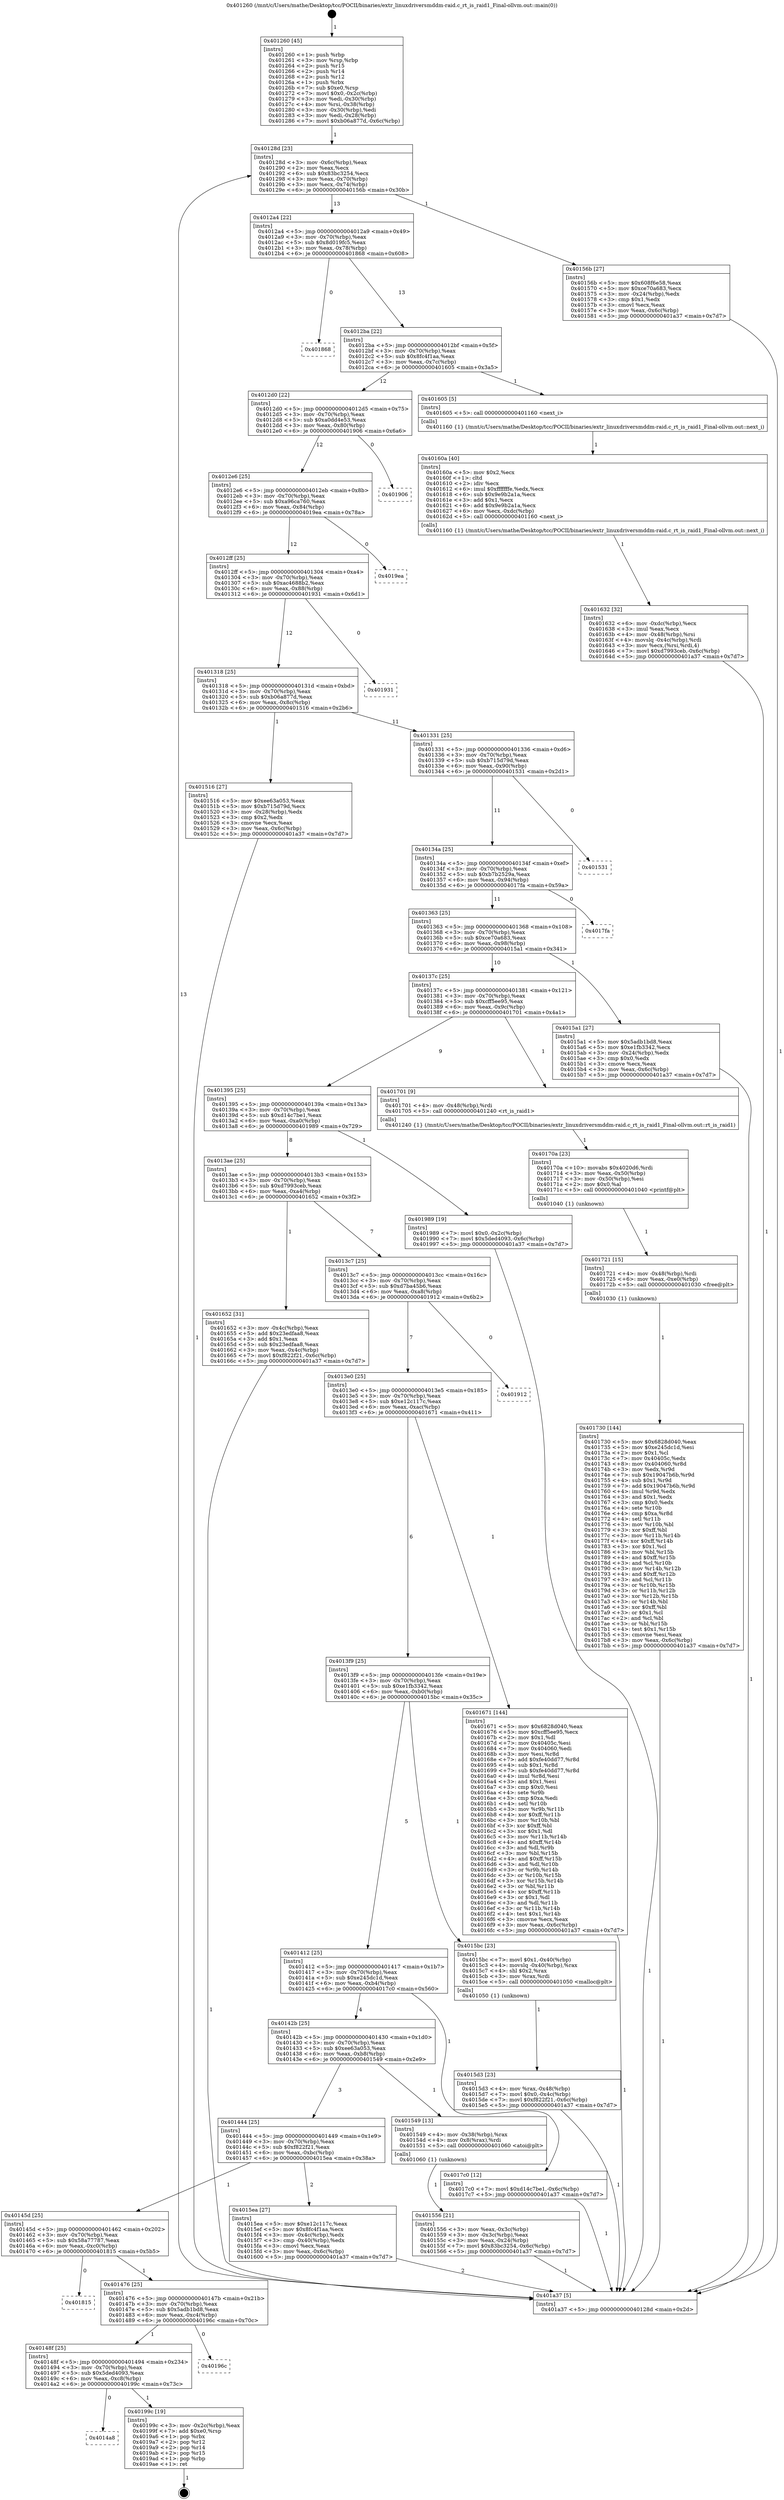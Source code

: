 digraph "0x401260" {
  label = "0x401260 (/mnt/c/Users/mathe/Desktop/tcc/POCII/binaries/extr_linuxdriversmddm-raid.c_rt_is_raid1_Final-ollvm.out::main(0))"
  labelloc = "t"
  node[shape=record]

  Entry [label="",width=0.3,height=0.3,shape=circle,fillcolor=black,style=filled]
  "0x40128d" [label="{
     0x40128d [23]\l
     | [instrs]\l
     &nbsp;&nbsp;0x40128d \<+3\>: mov -0x6c(%rbp),%eax\l
     &nbsp;&nbsp;0x401290 \<+2\>: mov %eax,%ecx\l
     &nbsp;&nbsp;0x401292 \<+6\>: sub $0x83bc3254,%ecx\l
     &nbsp;&nbsp;0x401298 \<+3\>: mov %eax,-0x70(%rbp)\l
     &nbsp;&nbsp;0x40129b \<+3\>: mov %ecx,-0x74(%rbp)\l
     &nbsp;&nbsp;0x40129e \<+6\>: je 000000000040156b \<main+0x30b\>\l
  }"]
  "0x40156b" [label="{
     0x40156b [27]\l
     | [instrs]\l
     &nbsp;&nbsp;0x40156b \<+5\>: mov $0x608f6e58,%eax\l
     &nbsp;&nbsp;0x401570 \<+5\>: mov $0xce70a683,%ecx\l
     &nbsp;&nbsp;0x401575 \<+3\>: mov -0x24(%rbp),%edx\l
     &nbsp;&nbsp;0x401578 \<+3\>: cmp $0x1,%edx\l
     &nbsp;&nbsp;0x40157b \<+3\>: cmovl %ecx,%eax\l
     &nbsp;&nbsp;0x40157e \<+3\>: mov %eax,-0x6c(%rbp)\l
     &nbsp;&nbsp;0x401581 \<+5\>: jmp 0000000000401a37 \<main+0x7d7\>\l
  }"]
  "0x4012a4" [label="{
     0x4012a4 [22]\l
     | [instrs]\l
     &nbsp;&nbsp;0x4012a4 \<+5\>: jmp 00000000004012a9 \<main+0x49\>\l
     &nbsp;&nbsp;0x4012a9 \<+3\>: mov -0x70(%rbp),%eax\l
     &nbsp;&nbsp;0x4012ac \<+5\>: sub $0x8d019fc5,%eax\l
     &nbsp;&nbsp;0x4012b1 \<+3\>: mov %eax,-0x78(%rbp)\l
     &nbsp;&nbsp;0x4012b4 \<+6\>: je 0000000000401868 \<main+0x608\>\l
  }"]
  Exit [label="",width=0.3,height=0.3,shape=circle,fillcolor=black,style=filled,peripheries=2]
  "0x401868" [label="{
     0x401868\l
  }", style=dashed]
  "0x4012ba" [label="{
     0x4012ba [22]\l
     | [instrs]\l
     &nbsp;&nbsp;0x4012ba \<+5\>: jmp 00000000004012bf \<main+0x5f\>\l
     &nbsp;&nbsp;0x4012bf \<+3\>: mov -0x70(%rbp),%eax\l
     &nbsp;&nbsp;0x4012c2 \<+5\>: sub $0x8fc4f1aa,%eax\l
     &nbsp;&nbsp;0x4012c7 \<+3\>: mov %eax,-0x7c(%rbp)\l
     &nbsp;&nbsp;0x4012ca \<+6\>: je 0000000000401605 \<main+0x3a5\>\l
  }"]
  "0x4014a8" [label="{
     0x4014a8\l
  }", style=dashed]
  "0x401605" [label="{
     0x401605 [5]\l
     | [instrs]\l
     &nbsp;&nbsp;0x401605 \<+5\>: call 0000000000401160 \<next_i\>\l
     | [calls]\l
     &nbsp;&nbsp;0x401160 \{1\} (/mnt/c/Users/mathe/Desktop/tcc/POCII/binaries/extr_linuxdriversmddm-raid.c_rt_is_raid1_Final-ollvm.out::next_i)\l
  }"]
  "0x4012d0" [label="{
     0x4012d0 [22]\l
     | [instrs]\l
     &nbsp;&nbsp;0x4012d0 \<+5\>: jmp 00000000004012d5 \<main+0x75\>\l
     &nbsp;&nbsp;0x4012d5 \<+3\>: mov -0x70(%rbp),%eax\l
     &nbsp;&nbsp;0x4012d8 \<+5\>: sub $0xa0dd4e53,%eax\l
     &nbsp;&nbsp;0x4012dd \<+3\>: mov %eax,-0x80(%rbp)\l
     &nbsp;&nbsp;0x4012e0 \<+6\>: je 0000000000401906 \<main+0x6a6\>\l
  }"]
  "0x40199c" [label="{
     0x40199c [19]\l
     | [instrs]\l
     &nbsp;&nbsp;0x40199c \<+3\>: mov -0x2c(%rbp),%eax\l
     &nbsp;&nbsp;0x40199f \<+7\>: add $0xe0,%rsp\l
     &nbsp;&nbsp;0x4019a6 \<+1\>: pop %rbx\l
     &nbsp;&nbsp;0x4019a7 \<+2\>: pop %r12\l
     &nbsp;&nbsp;0x4019a9 \<+2\>: pop %r14\l
     &nbsp;&nbsp;0x4019ab \<+2\>: pop %r15\l
     &nbsp;&nbsp;0x4019ad \<+1\>: pop %rbp\l
     &nbsp;&nbsp;0x4019ae \<+1\>: ret\l
  }"]
  "0x401906" [label="{
     0x401906\l
  }", style=dashed]
  "0x4012e6" [label="{
     0x4012e6 [25]\l
     | [instrs]\l
     &nbsp;&nbsp;0x4012e6 \<+5\>: jmp 00000000004012eb \<main+0x8b\>\l
     &nbsp;&nbsp;0x4012eb \<+3\>: mov -0x70(%rbp),%eax\l
     &nbsp;&nbsp;0x4012ee \<+5\>: sub $0xa96ca760,%eax\l
     &nbsp;&nbsp;0x4012f3 \<+6\>: mov %eax,-0x84(%rbp)\l
     &nbsp;&nbsp;0x4012f9 \<+6\>: je 00000000004019ea \<main+0x78a\>\l
  }"]
  "0x40148f" [label="{
     0x40148f [25]\l
     | [instrs]\l
     &nbsp;&nbsp;0x40148f \<+5\>: jmp 0000000000401494 \<main+0x234\>\l
     &nbsp;&nbsp;0x401494 \<+3\>: mov -0x70(%rbp),%eax\l
     &nbsp;&nbsp;0x401497 \<+5\>: sub $0x5ded4093,%eax\l
     &nbsp;&nbsp;0x40149c \<+6\>: mov %eax,-0xc8(%rbp)\l
     &nbsp;&nbsp;0x4014a2 \<+6\>: je 000000000040199c \<main+0x73c\>\l
  }"]
  "0x4019ea" [label="{
     0x4019ea\l
  }", style=dashed]
  "0x4012ff" [label="{
     0x4012ff [25]\l
     | [instrs]\l
     &nbsp;&nbsp;0x4012ff \<+5\>: jmp 0000000000401304 \<main+0xa4\>\l
     &nbsp;&nbsp;0x401304 \<+3\>: mov -0x70(%rbp),%eax\l
     &nbsp;&nbsp;0x401307 \<+5\>: sub $0xac4688b2,%eax\l
     &nbsp;&nbsp;0x40130c \<+6\>: mov %eax,-0x88(%rbp)\l
     &nbsp;&nbsp;0x401312 \<+6\>: je 0000000000401931 \<main+0x6d1\>\l
  }"]
  "0x40196c" [label="{
     0x40196c\l
  }", style=dashed]
  "0x401931" [label="{
     0x401931\l
  }", style=dashed]
  "0x401318" [label="{
     0x401318 [25]\l
     | [instrs]\l
     &nbsp;&nbsp;0x401318 \<+5\>: jmp 000000000040131d \<main+0xbd\>\l
     &nbsp;&nbsp;0x40131d \<+3\>: mov -0x70(%rbp),%eax\l
     &nbsp;&nbsp;0x401320 \<+5\>: sub $0xb06a877d,%eax\l
     &nbsp;&nbsp;0x401325 \<+6\>: mov %eax,-0x8c(%rbp)\l
     &nbsp;&nbsp;0x40132b \<+6\>: je 0000000000401516 \<main+0x2b6\>\l
  }"]
  "0x401476" [label="{
     0x401476 [25]\l
     | [instrs]\l
     &nbsp;&nbsp;0x401476 \<+5\>: jmp 000000000040147b \<main+0x21b\>\l
     &nbsp;&nbsp;0x40147b \<+3\>: mov -0x70(%rbp),%eax\l
     &nbsp;&nbsp;0x40147e \<+5\>: sub $0x5adb1bd8,%eax\l
     &nbsp;&nbsp;0x401483 \<+6\>: mov %eax,-0xc4(%rbp)\l
     &nbsp;&nbsp;0x401489 \<+6\>: je 000000000040196c \<main+0x70c\>\l
  }"]
  "0x401516" [label="{
     0x401516 [27]\l
     | [instrs]\l
     &nbsp;&nbsp;0x401516 \<+5\>: mov $0xee63a053,%eax\l
     &nbsp;&nbsp;0x40151b \<+5\>: mov $0xb715d79d,%ecx\l
     &nbsp;&nbsp;0x401520 \<+3\>: mov -0x28(%rbp),%edx\l
     &nbsp;&nbsp;0x401523 \<+3\>: cmp $0x2,%edx\l
     &nbsp;&nbsp;0x401526 \<+3\>: cmovne %ecx,%eax\l
     &nbsp;&nbsp;0x401529 \<+3\>: mov %eax,-0x6c(%rbp)\l
     &nbsp;&nbsp;0x40152c \<+5\>: jmp 0000000000401a37 \<main+0x7d7\>\l
  }"]
  "0x401331" [label="{
     0x401331 [25]\l
     | [instrs]\l
     &nbsp;&nbsp;0x401331 \<+5\>: jmp 0000000000401336 \<main+0xd6\>\l
     &nbsp;&nbsp;0x401336 \<+3\>: mov -0x70(%rbp),%eax\l
     &nbsp;&nbsp;0x401339 \<+5\>: sub $0xb715d79d,%eax\l
     &nbsp;&nbsp;0x40133e \<+6\>: mov %eax,-0x90(%rbp)\l
     &nbsp;&nbsp;0x401344 \<+6\>: je 0000000000401531 \<main+0x2d1\>\l
  }"]
  "0x401a37" [label="{
     0x401a37 [5]\l
     | [instrs]\l
     &nbsp;&nbsp;0x401a37 \<+5\>: jmp 000000000040128d \<main+0x2d\>\l
  }"]
  "0x401260" [label="{
     0x401260 [45]\l
     | [instrs]\l
     &nbsp;&nbsp;0x401260 \<+1\>: push %rbp\l
     &nbsp;&nbsp;0x401261 \<+3\>: mov %rsp,%rbp\l
     &nbsp;&nbsp;0x401264 \<+2\>: push %r15\l
     &nbsp;&nbsp;0x401266 \<+2\>: push %r14\l
     &nbsp;&nbsp;0x401268 \<+2\>: push %r12\l
     &nbsp;&nbsp;0x40126a \<+1\>: push %rbx\l
     &nbsp;&nbsp;0x40126b \<+7\>: sub $0xe0,%rsp\l
     &nbsp;&nbsp;0x401272 \<+7\>: movl $0x0,-0x2c(%rbp)\l
     &nbsp;&nbsp;0x401279 \<+3\>: mov %edi,-0x30(%rbp)\l
     &nbsp;&nbsp;0x40127c \<+4\>: mov %rsi,-0x38(%rbp)\l
     &nbsp;&nbsp;0x401280 \<+3\>: mov -0x30(%rbp),%edi\l
     &nbsp;&nbsp;0x401283 \<+3\>: mov %edi,-0x28(%rbp)\l
     &nbsp;&nbsp;0x401286 \<+7\>: movl $0xb06a877d,-0x6c(%rbp)\l
  }"]
  "0x401815" [label="{
     0x401815\l
  }", style=dashed]
  "0x401531" [label="{
     0x401531\l
  }", style=dashed]
  "0x40134a" [label="{
     0x40134a [25]\l
     | [instrs]\l
     &nbsp;&nbsp;0x40134a \<+5\>: jmp 000000000040134f \<main+0xef\>\l
     &nbsp;&nbsp;0x40134f \<+3\>: mov -0x70(%rbp),%eax\l
     &nbsp;&nbsp;0x401352 \<+5\>: sub $0xb7b2529a,%eax\l
     &nbsp;&nbsp;0x401357 \<+6\>: mov %eax,-0x94(%rbp)\l
     &nbsp;&nbsp;0x40135d \<+6\>: je 00000000004017fa \<main+0x59a\>\l
  }"]
  "0x401730" [label="{
     0x401730 [144]\l
     | [instrs]\l
     &nbsp;&nbsp;0x401730 \<+5\>: mov $0x6828d040,%eax\l
     &nbsp;&nbsp;0x401735 \<+5\>: mov $0xe245dc1d,%esi\l
     &nbsp;&nbsp;0x40173a \<+2\>: mov $0x1,%cl\l
     &nbsp;&nbsp;0x40173c \<+7\>: mov 0x40405c,%edx\l
     &nbsp;&nbsp;0x401743 \<+8\>: mov 0x404060,%r8d\l
     &nbsp;&nbsp;0x40174b \<+3\>: mov %edx,%r9d\l
     &nbsp;&nbsp;0x40174e \<+7\>: sub $0x19047b6b,%r9d\l
     &nbsp;&nbsp;0x401755 \<+4\>: sub $0x1,%r9d\l
     &nbsp;&nbsp;0x401759 \<+7\>: add $0x19047b6b,%r9d\l
     &nbsp;&nbsp;0x401760 \<+4\>: imul %r9d,%edx\l
     &nbsp;&nbsp;0x401764 \<+3\>: and $0x1,%edx\l
     &nbsp;&nbsp;0x401767 \<+3\>: cmp $0x0,%edx\l
     &nbsp;&nbsp;0x40176a \<+4\>: sete %r10b\l
     &nbsp;&nbsp;0x40176e \<+4\>: cmp $0xa,%r8d\l
     &nbsp;&nbsp;0x401772 \<+4\>: setl %r11b\l
     &nbsp;&nbsp;0x401776 \<+3\>: mov %r10b,%bl\l
     &nbsp;&nbsp;0x401779 \<+3\>: xor $0xff,%bl\l
     &nbsp;&nbsp;0x40177c \<+3\>: mov %r11b,%r14b\l
     &nbsp;&nbsp;0x40177f \<+4\>: xor $0xff,%r14b\l
     &nbsp;&nbsp;0x401783 \<+3\>: xor $0x1,%cl\l
     &nbsp;&nbsp;0x401786 \<+3\>: mov %bl,%r15b\l
     &nbsp;&nbsp;0x401789 \<+4\>: and $0xff,%r15b\l
     &nbsp;&nbsp;0x40178d \<+3\>: and %cl,%r10b\l
     &nbsp;&nbsp;0x401790 \<+3\>: mov %r14b,%r12b\l
     &nbsp;&nbsp;0x401793 \<+4\>: and $0xff,%r12b\l
     &nbsp;&nbsp;0x401797 \<+3\>: and %cl,%r11b\l
     &nbsp;&nbsp;0x40179a \<+3\>: or %r10b,%r15b\l
     &nbsp;&nbsp;0x40179d \<+3\>: or %r11b,%r12b\l
     &nbsp;&nbsp;0x4017a0 \<+3\>: xor %r12b,%r15b\l
     &nbsp;&nbsp;0x4017a3 \<+3\>: or %r14b,%bl\l
     &nbsp;&nbsp;0x4017a6 \<+3\>: xor $0xff,%bl\l
     &nbsp;&nbsp;0x4017a9 \<+3\>: or $0x1,%cl\l
     &nbsp;&nbsp;0x4017ac \<+2\>: and %cl,%bl\l
     &nbsp;&nbsp;0x4017ae \<+3\>: or %bl,%r15b\l
     &nbsp;&nbsp;0x4017b1 \<+4\>: test $0x1,%r15b\l
     &nbsp;&nbsp;0x4017b5 \<+3\>: cmovne %esi,%eax\l
     &nbsp;&nbsp;0x4017b8 \<+3\>: mov %eax,-0x6c(%rbp)\l
     &nbsp;&nbsp;0x4017bb \<+5\>: jmp 0000000000401a37 \<main+0x7d7\>\l
  }"]
  "0x4017fa" [label="{
     0x4017fa\l
  }", style=dashed]
  "0x401363" [label="{
     0x401363 [25]\l
     | [instrs]\l
     &nbsp;&nbsp;0x401363 \<+5\>: jmp 0000000000401368 \<main+0x108\>\l
     &nbsp;&nbsp;0x401368 \<+3\>: mov -0x70(%rbp),%eax\l
     &nbsp;&nbsp;0x40136b \<+5\>: sub $0xce70a683,%eax\l
     &nbsp;&nbsp;0x401370 \<+6\>: mov %eax,-0x98(%rbp)\l
     &nbsp;&nbsp;0x401376 \<+6\>: je 00000000004015a1 \<main+0x341\>\l
  }"]
  "0x401721" [label="{
     0x401721 [15]\l
     | [instrs]\l
     &nbsp;&nbsp;0x401721 \<+4\>: mov -0x48(%rbp),%rdi\l
     &nbsp;&nbsp;0x401725 \<+6\>: mov %eax,-0xe0(%rbp)\l
     &nbsp;&nbsp;0x40172b \<+5\>: call 0000000000401030 \<free@plt\>\l
     | [calls]\l
     &nbsp;&nbsp;0x401030 \{1\} (unknown)\l
  }"]
  "0x4015a1" [label="{
     0x4015a1 [27]\l
     | [instrs]\l
     &nbsp;&nbsp;0x4015a1 \<+5\>: mov $0x5adb1bd8,%eax\l
     &nbsp;&nbsp;0x4015a6 \<+5\>: mov $0xe1fb3342,%ecx\l
     &nbsp;&nbsp;0x4015ab \<+3\>: mov -0x24(%rbp),%edx\l
     &nbsp;&nbsp;0x4015ae \<+3\>: cmp $0x0,%edx\l
     &nbsp;&nbsp;0x4015b1 \<+3\>: cmove %ecx,%eax\l
     &nbsp;&nbsp;0x4015b4 \<+3\>: mov %eax,-0x6c(%rbp)\l
     &nbsp;&nbsp;0x4015b7 \<+5\>: jmp 0000000000401a37 \<main+0x7d7\>\l
  }"]
  "0x40137c" [label="{
     0x40137c [25]\l
     | [instrs]\l
     &nbsp;&nbsp;0x40137c \<+5\>: jmp 0000000000401381 \<main+0x121\>\l
     &nbsp;&nbsp;0x401381 \<+3\>: mov -0x70(%rbp),%eax\l
     &nbsp;&nbsp;0x401384 \<+5\>: sub $0xcff5ee95,%eax\l
     &nbsp;&nbsp;0x401389 \<+6\>: mov %eax,-0x9c(%rbp)\l
     &nbsp;&nbsp;0x40138f \<+6\>: je 0000000000401701 \<main+0x4a1\>\l
  }"]
  "0x40170a" [label="{
     0x40170a [23]\l
     | [instrs]\l
     &nbsp;&nbsp;0x40170a \<+10\>: movabs $0x4020d6,%rdi\l
     &nbsp;&nbsp;0x401714 \<+3\>: mov %eax,-0x50(%rbp)\l
     &nbsp;&nbsp;0x401717 \<+3\>: mov -0x50(%rbp),%esi\l
     &nbsp;&nbsp;0x40171a \<+2\>: mov $0x0,%al\l
     &nbsp;&nbsp;0x40171c \<+5\>: call 0000000000401040 \<printf@plt\>\l
     | [calls]\l
     &nbsp;&nbsp;0x401040 \{1\} (unknown)\l
  }"]
  "0x401701" [label="{
     0x401701 [9]\l
     | [instrs]\l
     &nbsp;&nbsp;0x401701 \<+4\>: mov -0x48(%rbp),%rdi\l
     &nbsp;&nbsp;0x401705 \<+5\>: call 0000000000401240 \<rt_is_raid1\>\l
     | [calls]\l
     &nbsp;&nbsp;0x401240 \{1\} (/mnt/c/Users/mathe/Desktop/tcc/POCII/binaries/extr_linuxdriversmddm-raid.c_rt_is_raid1_Final-ollvm.out::rt_is_raid1)\l
  }"]
  "0x401395" [label="{
     0x401395 [25]\l
     | [instrs]\l
     &nbsp;&nbsp;0x401395 \<+5\>: jmp 000000000040139a \<main+0x13a\>\l
     &nbsp;&nbsp;0x40139a \<+3\>: mov -0x70(%rbp),%eax\l
     &nbsp;&nbsp;0x40139d \<+5\>: sub $0xd14c7be1,%eax\l
     &nbsp;&nbsp;0x4013a2 \<+6\>: mov %eax,-0xa0(%rbp)\l
     &nbsp;&nbsp;0x4013a8 \<+6\>: je 0000000000401989 \<main+0x729\>\l
  }"]
  "0x401632" [label="{
     0x401632 [32]\l
     | [instrs]\l
     &nbsp;&nbsp;0x401632 \<+6\>: mov -0xdc(%rbp),%ecx\l
     &nbsp;&nbsp;0x401638 \<+3\>: imul %eax,%ecx\l
     &nbsp;&nbsp;0x40163b \<+4\>: mov -0x48(%rbp),%rsi\l
     &nbsp;&nbsp;0x40163f \<+4\>: movslq -0x4c(%rbp),%rdi\l
     &nbsp;&nbsp;0x401643 \<+3\>: mov %ecx,(%rsi,%rdi,4)\l
     &nbsp;&nbsp;0x401646 \<+7\>: movl $0xd7993ceb,-0x6c(%rbp)\l
     &nbsp;&nbsp;0x40164d \<+5\>: jmp 0000000000401a37 \<main+0x7d7\>\l
  }"]
  "0x401989" [label="{
     0x401989 [19]\l
     | [instrs]\l
     &nbsp;&nbsp;0x401989 \<+7\>: movl $0x0,-0x2c(%rbp)\l
     &nbsp;&nbsp;0x401990 \<+7\>: movl $0x5ded4093,-0x6c(%rbp)\l
     &nbsp;&nbsp;0x401997 \<+5\>: jmp 0000000000401a37 \<main+0x7d7\>\l
  }"]
  "0x4013ae" [label="{
     0x4013ae [25]\l
     | [instrs]\l
     &nbsp;&nbsp;0x4013ae \<+5\>: jmp 00000000004013b3 \<main+0x153\>\l
     &nbsp;&nbsp;0x4013b3 \<+3\>: mov -0x70(%rbp),%eax\l
     &nbsp;&nbsp;0x4013b6 \<+5\>: sub $0xd7993ceb,%eax\l
     &nbsp;&nbsp;0x4013bb \<+6\>: mov %eax,-0xa4(%rbp)\l
     &nbsp;&nbsp;0x4013c1 \<+6\>: je 0000000000401652 \<main+0x3f2\>\l
  }"]
  "0x40160a" [label="{
     0x40160a [40]\l
     | [instrs]\l
     &nbsp;&nbsp;0x40160a \<+5\>: mov $0x2,%ecx\l
     &nbsp;&nbsp;0x40160f \<+1\>: cltd\l
     &nbsp;&nbsp;0x401610 \<+2\>: idiv %ecx\l
     &nbsp;&nbsp;0x401612 \<+6\>: imul $0xfffffffe,%edx,%ecx\l
     &nbsp;&nbsp;0x401618 \<+6\>: sub $0x9e9b2a1a,%ecx\l
     &nbsp;&nbsp;0x40161e \<+3\>: add $0x1,%ecx\l
     &nbsp;&nbsp;0x401621 \<+6\>: add $0x9e9b2a1a,%ecx\l
     &nbsp;&nbsp;0x401627 \<+6\>: mov %ecx,-0xdc(%rbp)\l
     &nbsp;&nbsp;0x40162d \<+5\>: call 0000000000401160 \<next_i\>\l
     | [calls]\l
     &nbsp;&nbsp;0x401160 \{1\} (/mnt/c/Users/mathe/Desktop/tcc/POCII/binaries/extr_linuxdriversmddm-raid.c_rt_is_raid1_Final-ollvm.out::next_i)\l
  }"]
  "0x401652" [label="{
     0x401652 [31]\l
     | [instrs]\l
     &nbsp;&nbsp;0x401652 \<+3\>: mov -0x4c(%rbp),%eax\l
     &nbsp;&nbsp;0x401655 \<+5\>: add $0x23edfaa8,%eax\l
     &nbsp;&nbsp;0x40165a \<+3\>: add $0x1,%eax\l
     &nbsp;&nbsp;0x40165d \<+5\>: sub $0x23edfaa8,%eax\l
     &nbsp;&nbsp;0x401662 \<+3\>: mov %eax,-0x4c(%rbp)\l
     &nbsp;&nbsp;0x401665 \<+7\>: movl $0xf822f21,-0x6c(%rbp)\l
     &nbsp;&nbsp;0x40166c \<+5\>: jmp 0000000000401a37 \<main+0x7d7\>\l
  }"]
  "0x4013c7" [label="{
     0x4013c7 [25]\l
     | [instrs]\l
     &nbsp;&nbsp;0x4013c7 \<+5\>: jmp 00000000004013cc \<main+0x16c\>\l
     &nbsp;&nbsp;0x4013cc \<+3\>: mov -0x70(%rbp),%eax\l
     &nbsp;&nbsp;0x4013cf \<+5\>: sub $0xd7ba45b6,%eax\l
     &nbsp;&nbsp;0x4013d4 \<+6\>: mov %eax,-0xa8(%rbp)\l
     &nbsp;&nbsp;0x4013da \<+6\>: je 0000000000401912 \<main+0x6b2\>\l
  }"]
  "0x40145d" [label="{
     0x40145d [25]\l
     | [instrs]\l
     &nbsp;&nbsp;0x40145d \<+5\>: jmp 0000000000401462 \<main+0x202\>\l
     &nbsp;&nbsp;0x401462 \<+3\>: mov -0x70(%rbp),%eax\l
     &nbsp;&nbsp;0x401465 \<+5\>: sub $0x58a77787,%eax\l
     &nbsp;&nbsp;0x40146a \<+6\>: mov %eax,-0xc0(%rbp)\l
     &nbsp;&nbsp;0x401470 \<+6\>: je 0000000000401815 \<main+0x5b5\>\l
  }"]
  "0x401912" [label="{
     0x401912\l
  }", style=dashed]
  "0x4013e0" [label="{
     0x4013e0 [25]\l
     | [instrs]\l
     &nbsp;&nbsp;0x4013e0 \<+5\>: jmp 00000000004013e5 \<main+0x185\>\l
     &nbsp;&nbsp;0x4013e5 \<+3\>: mov -0x70(%rbp),%eax\l
     &nbsp;&nbsp;0x4013e8 \<+5\>: sub $0xe12c117c,%eax\l
     &nbsp;&nbsp;0x4013ed \<+6\>: mov %eax,-0xac(%rbp)\l
     &nbsp;&nbsp;0x4013f3 \<+6\>: je 0000000000401671 \<main+0x411\>\l
  }"]
  "0x4015ea" [label="{
     0x4015ea [27]\l
     | [instrs]\l
     &nbsp;&nbsp;0x4015ea \<+5\>: mov $0xe12c117c,%eax\l
     &nbsp;&nbsp;0x4015ef \<+5\>: mov $0x8fc4f1aa,%ecx\l
     &nbsp;&nbsp;0x4015f4 \<+3\>: mov -0x4c(%rbp),%edx\l
     &nbsp;&nbsp;0x4015f7 \<+3\>: cmp -0x40(%rbp),%edx\l
     &nbsp;&nbsp;0x4015fa \<+3\>: cmovl %ecx,%eax\l
     &nbsp;&nbsp;0x4015fd \<+3\>: mov %eax,-0x6c(%rbp)\l
     &nbsp;&nbsp;0x401600 \<+5\>: jmp 0000000000401a37 \<main+0x7d7\>\l
  }"]
  "0x401671" [label="{
     0x401671 [144]\l
     | [instrs]\l
     &nbsp;&nbsp;0x401671 \<+5\>: mov $0x6828d040,%eax\l
     &nbsp;&nbsp;0x401676 \<+5\>: mov $0xcff5ee95,%ecx\l
     &nbsp;&nbsp;0x40167b \<+2\>: mov $0x1,%dl\l
     &nbsp;&nbsp;0x40167d \<+7\>: mov 0x40405c,%esi\l
     &nbsp;&nbsp;0x401684 \<+7\>: mov 0x404060,%edi\l
     &nbsp;&nbsp;0x40168b \<+3\>: mov %esi,%r8d\l
     &nbsp;&nbsp;0x40168e \<+7\>: add $0xfe40dd77,%r8d\l
     &nbsp;&nbsp;0x401695 \<+4\>: sub $0x1,%r8d\l
     &nbsp;&nbsp;0x401699 \<+7\>: sub $0xfe40dd77,%r8d\l
     &nbsp;&nbsp;0x4016a0 \<+4\>: imul %r8d,%esi\l
     &nbsp;&nbsp;0x4016a4 \<+3\>: and $0x1,%esi\l
     &nbsp;&nbsp;0x4016a7 \<+3\>: cmp $0x0,%esi\l
     &nbsp;&nbsp;0x4016aa \<+4\>: sete %r9b\l
     &nbsp;&nbsp;0x4016ae \<+3\>: cmp $0xa,%edi\l
     &nbsp;&nbsp;0x4016b1 \<+4\>: setl %r10b\l
     &nbsp;&nbsp;0x4016b5 \<+3\>: mov %r9b,%r11b\l
     &nbsp;&nbsp;0x4016b8 \<+4\>: xor $0xff,%r11b\l
     &nbsp;&nbsp;0x4016bc \<+3\>: mov %r10b,%bl\l
     &nbsp;&nbsp;0x4016bf \<+3\>: xor $0xff,%bl\l
     &nbsp;&nbsp;0x4016c2 \<+3\>: xor $0x1,%dl\l
     &nbsp;&nbsp;0x4016c5 \<+3\>: mov %r11b,%r14b\l
     &nbsp;&nbsp;0x4016c8 \<+4\>: and $0xff,%r14b\l
     &nbsp;&nbsp;0x4016cc \<+3\>: and %dl,%r9b\l
     &nbsp;&nbsp;0x4016cf \<+3\>: mov %bl,%r15b\l
     &nbsp;&nbsp;0x4016d2 \<+4\>: and $0xff,%r15b\l
     &nbsp;&nbsp;0x4016d6 \<+3\>: and %dl,%r10b\l
     &nbsp;&nbsp;0x4016d9 \<+3\>: or %r9b,%r14b\l
     &nbsp;&nbsp;0x4016dc \<+3\>: or %r10b,%r15b\l
     &nbsp;&nbsp;0x4016df \<+3\>: xor %r15b,%r14b\l
     &nbsp;&nbsp;0x4016e2 \<+3\>: or %bl,%r11b\l
     &nbsp;&nbsp;0x4016e5 \<+4\>: xor $0xff,%r11b\l
     &nbsp;&nbsp;0x4016e9 \<+3\>: or $0x1,%dl\l
     &nbsp;&nbsp;0x4016ec \<+3\>: and %dl,%r11b\l
     &nbsp;&nbsp;0x4016ef \<+3\>: or %r11b,%r14b\l
     &nbsp;&nbsp;0x4016f2 \<+4\>: test $0x1,%r14b\l
     &nbsp;&nbsp;0x4016f6 \<+3\>: cmovne %ecx,%eax\l
     &nbsp;&nbsp;0x4016f9 \<+3\>: mov %eax,-0x6c(%rbp)\l
     &nbsp;&nbsp;0x4016fc \<+5\>: jmp 0000000000401a37 \<main+0x7d7\>\l
  }"]
  "0x4013f9" [label="{
     0x4013f9 [25]\l
     | [instrs]\l
     &nbsp;&nbsp;0x4013f9 \<+5\>: jmp 00000000004013fe \<main+0x19e\>\l
     &nbsp;&nbsp;0x4013fe \<+3\>: mov -0x70(%rbp),%eax\l
     &nbsp;&nbsp;0x401401 \<+5\>: sub $0xe1fb3342,%eax\l
     &nbsp;&nbsp;0x401406 \<+6\>: mov %eax,-0xb0(%rbp)\l
     &nbsp;&nbsp;0x40140c \<+6\>: je 00000000004015bc \<main+0x35c\>\l
  }"]
  "0x4015d3" [label="{
     0x4015d3 [23]\l
     | [instrs]\l
     &nbsp;&nbsp;0x4015d3 \<+4\>: mov %rax,-0x48(%rbp)\l
     &nbsp;&nbsp;0x4015d7 \<+7\>: movl $0x0,-0x4c(%rbp)\l
     &nbsp;&nbsp;0x4015de \<+7\>: movl $0xf822f21,-0x6c(%rbp)\l
     &nbsp;&nbsp;0x4015e5 \<+5\>: jmp 0000000000401a37 \<main+0x7d7\>\l
  }"]
  "0x4015bc" [label="{
     0x4015bc [23]\l
     | [instrs]\l
     &nbsp;&nbsp;0x4015bc \<+7\>: movl $0x1,-0x40(%rbp)\l
     &nbsp;&nbsp;0x4015c3 \<+4\>: movslq -0x40(%rbp),%rax\l
     &nbsp;&nbsp;0x4015c7 \<+4\>: shl $0x2,%rax\l
     &nbsp;&nbsp;0x4015cb \<+3\>: mov %rax,%rdi\l
     &nbsp;&nbsp;0x4015ce \<+5\>: call 0000000000401050 \<malloc@plt\>\l
     | [calls]\l
     &nbsp;&nbsp;0x401050 \{1\} (unknown)\l
  }"]
  "0x401412" [label="{
     0x401412 [25]\l
     | [instrs]\l
     &nbsp;&nbsp;0x401412 \<+5\>: jmp 0000000000401417 \<main+0x1b7\>\l
     &nbsp;&nbsp;0x401417 \<+3\>: mov -0x70(%rbp),%eax\l
     &nbsp;&nbsp;0x40141a \<+5\>: sub $0xe245dc1d,%eax\l
     &nbsp;&nbsp;0x40141f \<+6\>: mov %eax,-0xb4(%rbp)\l
     &nbsp;&nbsp;0x401425 \<+6\>: je 00000000004017c0 \<main+0x560\>\l
  }"]
  "0x401556" [label="{
     0x401556 [21]\l
     | [instrs]\l
     &nbsp;&nbsp;0x401556 \<+3\>: mov %eax,-0x3c(%rbp)\l
     &nbsp;&nbsp;0x401559 \<+3\>: mov -0x3c(%rbp),%eax\l
     &nbsp;&nbsp;0x40155c \<+3\>: mov %eax,-0x24(%rbp)\l
     &nbsp;&nbsp;0x40155f \<+7\>: movl $0x83bc3254,-0x6c(%rbp)\l
     &nbsp;&nbsp;0x401566 \<+5\>: jmp 0000000000401a37 \<main+0x7d7\>\l
  }"]
  "0x4017c0" [label="{
     0x4017c0 [12]\l
     | [instrs]\l
     &nbsp;&nbsp;0x4017c0 \<+7\>: movl $0xd14c7be1,-0x6c(%rbp)\l
     &nbsp;&nbsp;0x4017c7 \<+5\>: jmp 0000000000401a37 \<main+0x7d7\>\l
  }"]
  "0x40142b" [label="{
     0x40142b [25]\l
     | [instrs]\l
     &nbsp;&nbsp;0x40142b \<+5\>: jmp 0000000000401430 \<main+0x1d0\>\l
     &nbsp;&nbsp;0x401430 \<+3\>: mov -0x70(%rbp),%eax\l
     &nbsp;&nbsp;0x401433 \<+5\>: sub $0xee63a053,%eax\l
     &nbsp;&nbsp;0x401438 \<+6\>: mov %eax,-0xb8(%rbp)\l
     &nbsp;&nbsp;0x40143e \<+6\>: je 0000000000401549 \<main+0x2e9\>\l
  }"]
  "0x401444" [label="{
     0x401444 [25]\l
     | [instrs]\l
     &nbsp;&nbsp;0x401444 \<+5\>: jmp 0000000000401449 \<main+0x1e9\>\l
     &nbsp;&nbsp;0x401449 \<+3\>: mov -0x70(%rbp),%eax\l
     &nbsp;&nbsp;0x40144c \<+5\>: sub $0xf822f21,%eax\l
     &nbsp;&nbsp;0x401451 \<+6\>: mov %eax,-0xbc(%rbp)\l
     &nbsp;&nbsp;0x401457 \<+6\>: je 00000000004015ea \<main+0x38a\>\l
  }"]
  "0x401549" [label="{
     0x401549 [13]\l
     | [instrs]\l
     &nbsp;&nbsp;0x401549 \<+4\>: mov -0x38(%rbp),%rax\l
     &nbsp;&nbsp;0x40154d \<+4\>: mov 0x8(%rax),%rdi\l
     &nbsp;&nbsp;0x401551 \<+5\>: call 0000000000401060 \<atoi@plt\>\l
     | [calls]\l
     &nbsp;&nbsp;0x401060 \{1\} (unknown)\l
  }"]
  Entry -> "0x401260" [label=" 1"]
  "0x40128d" -> "0x40156b" [label=" 1"]
  "0x40128d" -> "0x4012a4" [label=" 13"]
  "0x40199c" -> Exit [label=" 1"]
  "0x4012a4" -> "0x401868" [label=" 0"]
  "0x4012a4" -> "0x4012ba" [label=" 13"]
  "0x40148f" -> "0x4014a8" [label=" 0"]
  "0x4012ba" -> "0x401605" [label=" 1"]
  "0x4012ba" -> "0x4012d0" [label=" 12"]
  "0x40148f" -> "0x40199c" [label=" 1"]
  "0x4012d0" -> "0x401906" [label=" 0"]
  "0x4012d0" -> "0x4012e6" [label=" 12"]
  "0x401476" -> "0x40148f" [label=" 1"]
  "0x4012e6" -> "0x4019ea" [label=" 0"]
  "0x4012e6" -> "0x4012ff" [label=" 12"]
  "0x401476" -> "0x40196c" [label=" 0"]
  "0x4012ff" -> "0x401931" [label=" 0"]
  "0x4012ff" -> "0x401318" [label=" 12"]
  "0x40145d" -> "0x401476" [label=" 1"]
  "0x401318" -> "0x401516" [label=" 1"]
  "0x401318" -> "0x401331" [label=" 11"]
  "0x401516" -> "0x401a37" [label=" 1"]
  "0x401260" -> "0x40128d" [label=" 1"]
  "0x401a37" -> "0x40128d" [label=" 13"]
  "0x40145d" -> "0x401815" [label=" 0"]
  "0x401331" -> "0x401531" [label=" 0"]
  "0x401331" -> "0x40134a" [label=" 11"]
  "0x401989" -> "0x401a37" [label=" 1"]
  "0x40134a" -> "0x4017fa" [label=" 0"]
  "0x40134a" -> "0x401363" [label=" 11"]
  "0x4017c0" -> "0x401a37" [label=" 1"]
  "0x401363" -> "0x4015a1" [label=" 1"]
  "0x401363" -> "0x40137c" [label=" 10"]
  "0x401730" -> "0x401a37" [label=" 1"]
  "0x40137c" -> "0x401701" [label=" 1"]
  "0x40137c" -> "0x401395" [label=" 9"]
  "0x401721" -> "0x401730" [label=" 1"]
  "0x401395" -> "0x401989" [label=" 1"]
  "0x401395" -> "0x4013ae" [label=" 8"]
  "0x40170a" -> "0x401721" [label=" 1"]
  "0x4013ae" -> "0x401652" [label=" 1"]
  "0x4013ae" -> "0x4013c7" [label=" 7"]
  "0x401701" -> "0x40170a" [label=" 1"]
  "0x4013c7" -> "0x401912" [label=" 0"]
  "0x4013c7" -> "0x4013e0" [label=" 7"]
  "0x401671" -> "0x401a37" [label=" 1"]
  "0x4013e0" -> "0x401671" [label=" 1"]
  "0x4013e0" -> "0x4013f9" [label=" 6"]
  "0x401652" -> "0x401a37" [label=" 1"]
  "0x4013f9" -> "0x4015bc" [label=" 1"]
  "0x4013f9" -> "0x401412" [label=" 5"]
  "0x40160a" -> "0x401632" [label=" 1"]
  "0x401412" -> "0x4017c0" [label=" 1"]
  "0x401412" -> "0x40142b" [label=" 4"]
  "0x401605" -> "0x40160a" [label=" 1"]
  "0x40142b" -> "0x401549" [label=" 1"]
  "0x40142b" -> "0x401444" [label=" 3"]
  "0x401549" -> "0x401556" [label=" 1"]
  "0x401556" -> "0x401a37" [label=" 1"]
  "0x40156b" -> "0x401a37" [label=" 1"]
  "0x4015a1" -> "0x401a37" [label=" 1"]
  "0x4015bc" -> "0x4015d3" [label=" 1"]
  "0x4015d3" -> "0x401a37" [label=" 1"]
  "0x401632" -> "0x401a37" [label=" 1"]
  "0x401444" -> "0x4015ea" [label=" 2"]
  "0x401444" -> "0x40145d" [label=" 1"]
  "0x4015ea" -> "0x401a37" [label=" 2"]
}
